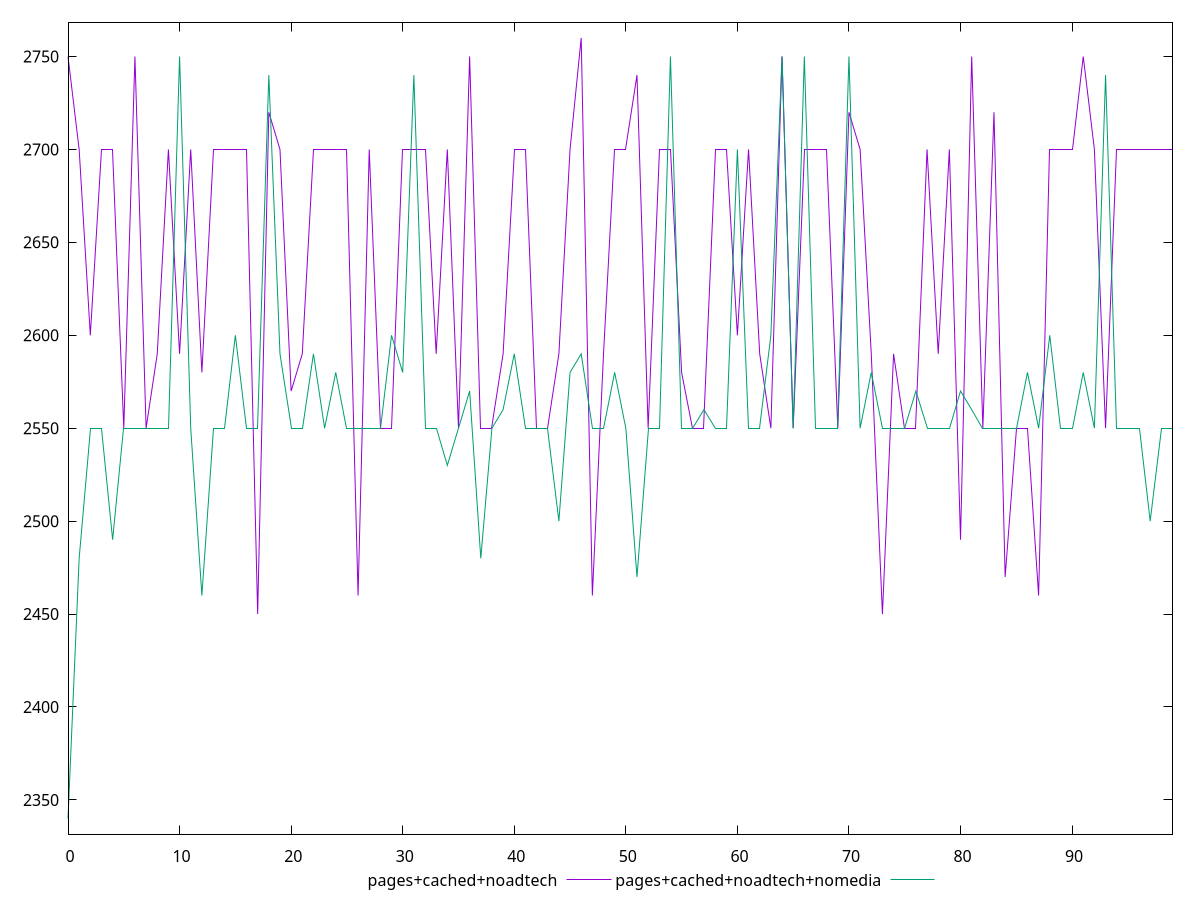 reset

$pagesCachedNoadtech <<EOF
0 2750
1 2700
2 2600
3 2700
4 2700
5 2550
6 2750
7 2550
8 2590
9 2700
10 2590
11 2700
12 2580
13 2700
14 2700
15 2700
16 2700
17 2450
18 2720
19 2700
20 2570
21 2590
22 2700
23 2700
24 2700
25 2700
26 2460
27 2700
28 2550
29 2550
30 2700
31 2700
32 2700
33 2590
34 2700
35 2550
36 2750
37 2550
38 2550
39 2590
40 2700
41 2700
42 2550
43 2550
44 2590
45 2700
46 2760
47 2460
48 2590
49 2700
50 2700
51 2740
52 2550
53 2700
54 2700
55 2580
56 2550
57 2550
58 2700
59 2700
60 2600
61 2700
62 2590
63 2550
64 2750
65 2550
66 2700
67 2700
68 2700
69 2550
70 2720
71 2700
72 2590
73 2450
74 2590
75 2550
76 2550
77 2700
78 2590
79 2700
80 2490
81 2750
82 2550
83 2720
84 2470
85 2550
86 2550
87 2460
88 2700
89 2700
90 2700
91 2750
92 2700
93 2550
94 2700
95 2700
96 2700
97 2700
98 2700
99 2700
EOF

$pagesCachedNoadtechNomedia <<EOF
0 2340
1 2480
2 2550
3 2550
4 2490
5 2550
6 2550
7 2550
8 2550
9 2550
10 2750
11 2550
12 2460
13 2550
14 2550
15 2600
16 2550
17 2550
18 2740
19 2590
20 2550
21 2550
22 2590
23 2550
24 2580
25 2550
26 2550
27 2550
28 2550
29 2600
30 2580
31 2740
32 2550
33 2550
34 2530
35 2550
36 2570
37 2480
38 2550
39 2560
40 2590
41 2550
42 2550
43 2550
44 2500
45 2580
46 2590
47 2550
48 2550
49 2580
50 2550
51 2470
52 2550
53 2550
54 2750
55 2550
56 2550
57 2560
58 2550
59 2550
60 2700
61 2550
62 2550
63 2600
64 2750
65 2550
66 2750
67 2550
68 2550
69 2550
70 2750
71 2550
72 2580
73 2550
74 2550
75 2550
76 2570
77 2550
78 2550
79 2550
80 2570
81 2560
82 2550
83 2550
84 2550
85 2550
86 2580
87 2550
88 2600
89 2550
90 2550
91 2580
92 2550
93 2740
94 2550
95 2550
96 2550
97 2500
98 2550
99 2550
EOF

set key outside below
set xrange [0:99]
set yrange [2331.6:2768.4]
set trange [2331.6:2768.4]
set terminal svg size 640, 520 enhanced background rgb 'white'
set output "report_00019_2021-02-10T18-14-37.922Z//uses-text-compression/comparison/line/2_vs_3.svg"

plot $pagesCachedNoadtech title "pages+cached+noadtech" with line, \
     $pagesCachedNoadtechNomedia title "pages+cached+noadtech+nomedia" with line

reset
